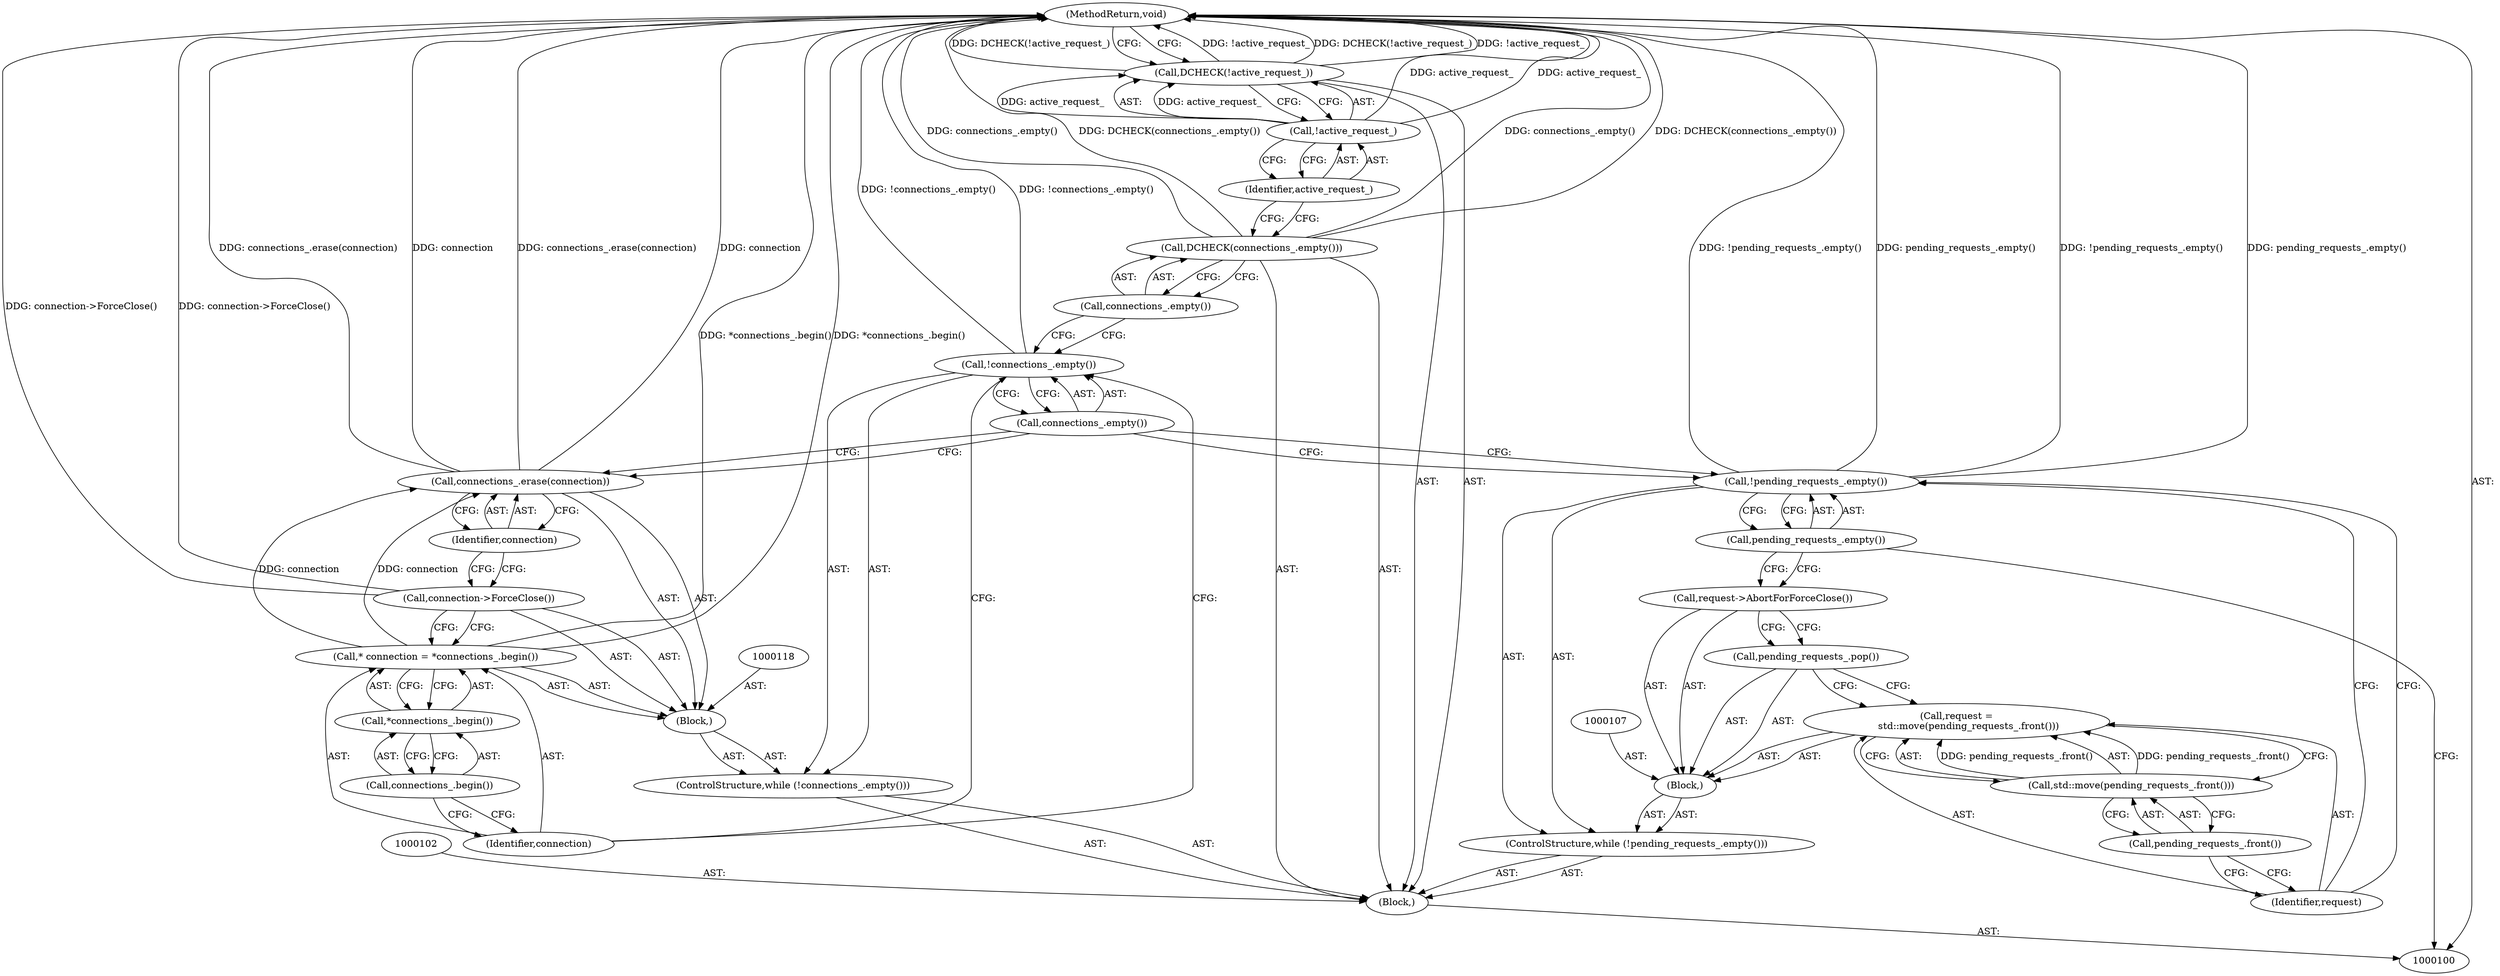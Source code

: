 digraph "0_Chrome_eaf2e8bce3855d362e53034bd83f0e3aff8714e4" {
"1000131" [label="(MethodReturn,void)"];
"1000101" [label="(Block,)"];
"1000116" [label="(Call,connections_.empty())"];
"1000114" [label="(ControlStructure,while (!connections_.empty()))"];
"1000115" [label="(Call,!connections_.empty())"];
"1000119" [label="(Call,* connection = *connections_.begin())"];
"1000120" [label="(Identifier,connection)"];
"1000121" [label="(Call,*connections_.begin())"];
"1000122" [label="(Call,connections_.begin())"];
"1000117" [label="(Block,)"];
"1000123" [label="(Call,connection->ForceClose())"];
"1000125" [label="(Identifier,connection)"];
"1000124" [label="(Call,connections_.erase(connection))"];
"1000127" [label="(Call,connections_.empty())"];
"1000126" [label="(Call,DCHECK(connections_.empty()))"];
"1000129" [label="(Call,!active_request_)"];
"1000130" [label="(Identifier,active_request_)"];
"1000128" [label="(Call,DCHECK(!active_request_))"];
"1000105" [label="(Call,pending_requests_.empty())"];
"1000103" [label="(ControlStructure,while (!pending_requests_.empty()))"];
"1000104" [label="(Call,!pending_requests_.empty())"];
"1000108" [label="(Call,request =\n        std::move(pending_requests_.front()))"];
"1000109" [label="(Identifier,request)"];
"1000106" [label="(Block,)"];
"1000111" [label="(Call,pending_requests_.front())"];
"1000110" [label="(Call,std::move(pending_requests_.front()))"];
"1000112" [label="(Call,pending_requests_.pop())"];
"1000113" [label="(Call,request->AbortForForceClose())"];
"1000131" -> "1000100"  [label="AST: "];
"1000131" -> "1000128"  [label="CFG: "];
"1000124" -> "1000131"  [label="DDG: connection"];
"1000124" -> "1000131"  [label="DDG: connections_.erase(connection)"];
"1000104" -> "1000131"  [label="DDG: !pending_requests_.empty()"];
"1000104" -> "1000131"  [label="DDG: pending_requests_.empty()"];
"1000123" -> "1000131"  [label="DDG: connection->ForceClose()"];
"1000128" -> "1000131"  [label="DDG: !active_request_"];
"1000128" -> "1000131"  [label="DDG: DCHECK(!active_request_)"];
"1000126" -> "1000131"  [label="DDG: connections_.empty()"];
"1000126" -> "1000131"  [label="DDG: DCHECK(connections_.empty())"];
"1000129" -> "1000131"  [label="DDG: active_request_"];
"1000115" -> "1000131"  [label="DDG: !connections_.empty()"];
"1000119" -> "1000131"  [label="DDG: *connections_.begin()"];
"1000101" -> "1000100"  [label="AST: "];
"1000102" -> "1000101"  [label="AST: "];
"1000103" -> "1000101"  [label="AST: "];
"1000114" -> "1000101"  [label="AST: "];
"1000126" -> "1000101"  [label="AST: "];
"1000128" -> "1000101"  [label="AST: "];
"1000116" -> "1000115"  [label="AST: "];
"1000116" -> "1000124"  [label="CFG: "];
"1000116" -> "1000104"  [label="CFG: "];
"1000115" -> "1000116"  [label="CFG: "];
"1000114" -> "1000101"  [label="AST: "];
"1000115" -> "1000114"  [label="AST: "];
"1000117" -> "1000114"  [label="AST: "];
"1000115" -> "1000114"  [label="AST: "];
"1000115" -> "1000116"  [label="CFG: "];
"1000116" -> "1000115"  [label="AST: "];
"1000120" -> "1000115"  [label="CFG: "];
"1000127" -> "1000115"  [label="CFG: "];
"1000115" -> "1000131"  [label="DDG: !connections_.empty()"];
"1000119" -> "1000117"  [label="AST: "];
"1000119" -> "1000121"  [label="CFG: "];
"1000120" -> "1000119"  [label="AST: "];
"1000121" -> "1000119"  [label="AST: "];
"1000123" -> "1000119"  [label="CFG: "];
"1000119" -> "1000131"  [label="DDG: *connections_.begin()"];
"1000119" -> "1000124"  [label="DDG: connection"];
"1000120" -> "1000119"  [label="AST: "];
"1000120" -> "1000115"  [label="CFG: "];
"1000122" -> "1000120"  [label="CFG: "];
"1000121" -> "1000119"  [label="AST: "];
"1000121" -> "1000122"  [label="CFG: "];
"1000122" -> "1000121"  [label="AST: "];
"1000119" -> "1000121"  [label="CFG: "];
"1000122" -> "1000121"  [label="AST: "];
"1000122" -> "1000120"  [label="CFG: "];
"1000121" -> "1000122"  [label="CFG: "];
"1000117" -> "1000114"  [label="AST: "];
"1000118" -> "1000117"  [label="AST: "];
"1000119" -> "1000117"  [label="AST: "];
"1000123" -> "1000117"  [label="AST: "];
"1000124" -> "1000117"  [label="AST: "];
"1000123" -> "1000117"  [label="AST: "];
"1000123" -> "1000119"  [label="CFG: "];
"1000125" -> "1000123"  [label="CFG: "];
"1000123" -> "1000131"  [label="DDG: connection->ForceClose()"];
"1000125" -> "1000124"  [label="AST: "];
"1000125" -> "1000123"  [label="CFG: "];
"1000124" -> "1000125"  [label="CFG: "];
"1000124" -> "1000117"  [label="AST: "];
"1000124" -> "1000125"  [label="CFG: "];
"1000125" -> "1000124"  [label="AST: "];
"1000116" -> "1000124"  [label="CFG: "];
"1000124" -> "1000131"  [label="DDG: connection"];
"1000124" -> "1000131"  [label="DDG: connections_.erase(connection)"];
"1000119" -> "1000124"  [label="DDG: connection"];
"1000127" -> "1000126"  [label="AST: "];
"1000127" -> "1000115"  [label="CFG: "];
"1000126" -> "1000127"  [label="CFG: "];
"1000126" -> "1000101"  [label="AST: "];
"1000126" -> "1000127"  [label="CFG: "];
"1000127" -> "1000126"  [label="AST: "];
"1000130" -> "1000126"  [label="CFG: "];
"1000126" -> "1000131"  [label="DDG: connections_.empty()"];
"1000126" -> "1000131"  [label="DDG: DCHECK(connections_.empty())"];
"1000129" -> "1000128"  [label="AST: "];
"1000129" -> "1000130"  [label="CFG: "];
"1000130" -> "1000129"  [label="AST: "];
"1000128" -> "1000129"  [label="CFG: "];
"1000129" -> "1000131"  [label="DDG: active_request_"];
"1000129" -> "1000128"  [label="DDG: active_request_"];
"1000130" -> "1000129"  [label="AST: "];
"1000130" -> "1000126"  [label="CFG: "];
"1000129" -> "1000130"  [label="CFG: "];
"1000128" -> "1000101"  [label="AST: "];
"1000128" -> "1000129"  [label="CFG: "];
"1000129" -> "1000128"  [label="AST: "];
"1000131" -> "1000128"  [label="CFG: "];
"1000128" -> "1000131"  [label="DDG: !active_request_"];
"1000128" -> "1000131"  [label="DDG: DCHECK(!active_request_)"];
"1000129" -> "1000128"  [label="DDG: active_request_"];
"1000105" -> "1000104"  [label="AST: "];
"1000105" -> "1000113"  [label="CFG: "];
"1000105" -> "1000100"  [label="CFG: "];
"1000104" -> "1000105"  [label="CFG: "];
"1000103" -> "1000101"  [label="AST: "];
"1000104" -> "1000103"  [label="AST: "];
"1000106" -> "1000103"  [label="AST: "];
"1000104" -> "1000103"  [label="AST: "];
"1000104" -> "1000105"  [label="CFG: "];
"1000105" -> "1000104"  [label="AST: "];
"1000109" -> "1000104"  [label="CFG: "];
"1000116" -> "1000104"  [label="CFG: "];
"1000104" -> "1000131"  [label="DDG: !pending_requests_.empty()"];
"1000104" -> "1000131"  [label="DDG: pending_requests_.empty()"];
"1000108" -> "1000106"  [label="AST: "];
"1000108" -> "1000110"  [label="CFG: "];
"1000109" -> "1000108"  [label="AST: "];
"1000110" -> "1000108"  [label="AST: "];
"1000112" -> "1000108"  [label="CFG: "];
"1000110" -> "1000108"  [label="DDG: pending_requests_.front()"];
"1000109" -> "1000108"  [label="AST: "];
"1000109" -> "1000104"  [label="CFG: "];
"1000111" -> "1000109"  [label="CFG: "];
"1000106" -> "1000103"  [label="AST: "];
"1000107" -> "1000106"  [label="AST: "];
"1000108" -> "1000106"  [label="AST: "];
"1000112" -> "1000106"  [label="AST: "];
"1000113" -> "1000106"  [label="AST: "];
"1000111" -> "1000110"  [label="AST: "];
"1000111" -> "1000109"  [label="CFG: "];
"1000110" -> "1000111"  [label="CFG: "];
"1000110" -> "1000108"  [label="AST: "];
"1000110" -> "1000111"  [label="CFG: "];
"1000111" -> "1000110"  [label="AST: "];
"1000108" -> "1000110"  [label="CFG: "];
"1000110" -> "1000108"  [label="DDG: pending_requests_.front()"];
"1000112" -> "1000106"  [label="AST: "];
"1000112" -> "1000108"  [label="CFG: "];
"1000113" -> "1000112"  [label="CFG: "];
"1000113" -> "1000106"  [label="AST: "];
"1000113" -> "1000112"  [label="CFG: "];
"1000105" -> "1000113"  [label="CFG: "];
}
